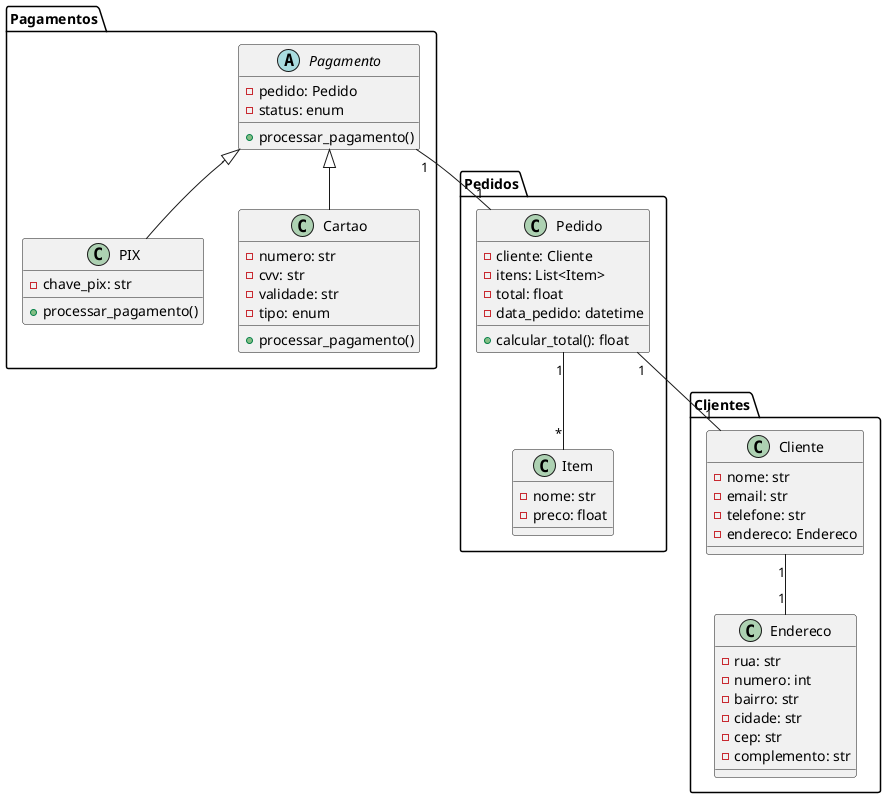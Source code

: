 @startuml

package "Clientes" {
    class Endereco {
        - rua: str
        - numero: int
        - bairro: str
        - cidade: str
        - cep: str
        - complemento: str
    }

    class Cliente {
        - nome: str
        - email: str
        - telefone: str
        - endereco: Endereco
    }
}

package "Pedidos" {
    class Item {
        - nome: str
        - preco: float
    }

    class Pedido {
        - cliente: Cliente
        - itens: List<Item>
        - total: float
        - data_pedido: datetime
        + calcular_total(): float
    }
}

package "Pagamentos" {
    abstract class Pagamento {
        - pedido: Pedido
        - status: enum
        + processar_pagamento()
    }

    class PIX {
        - chave_pix: str
        + processar_pagamento()
    }

    class Cartao {
        - numero: str
        - cvv: str
        - validade: str
        - tipo: enum
        + processar_pagamento()
    }

    Pagamento <|-- PIX
    Pagamento <|-- Cartao
}

Cliente "1" -- "1" Endereco  
Pedido "1" -- "1" Cliente
Pedido "1" -- "*" Item

Pagamento "1" -- "1" Pedido

@enduml

/' 
pagamento(pai)
pix e cartao (filhos)
'/

/' 
1 cliente=1 endereço
1 pedido=1 cliente
1 pedido=varios itens
1 pagamento=1 pedido
'/